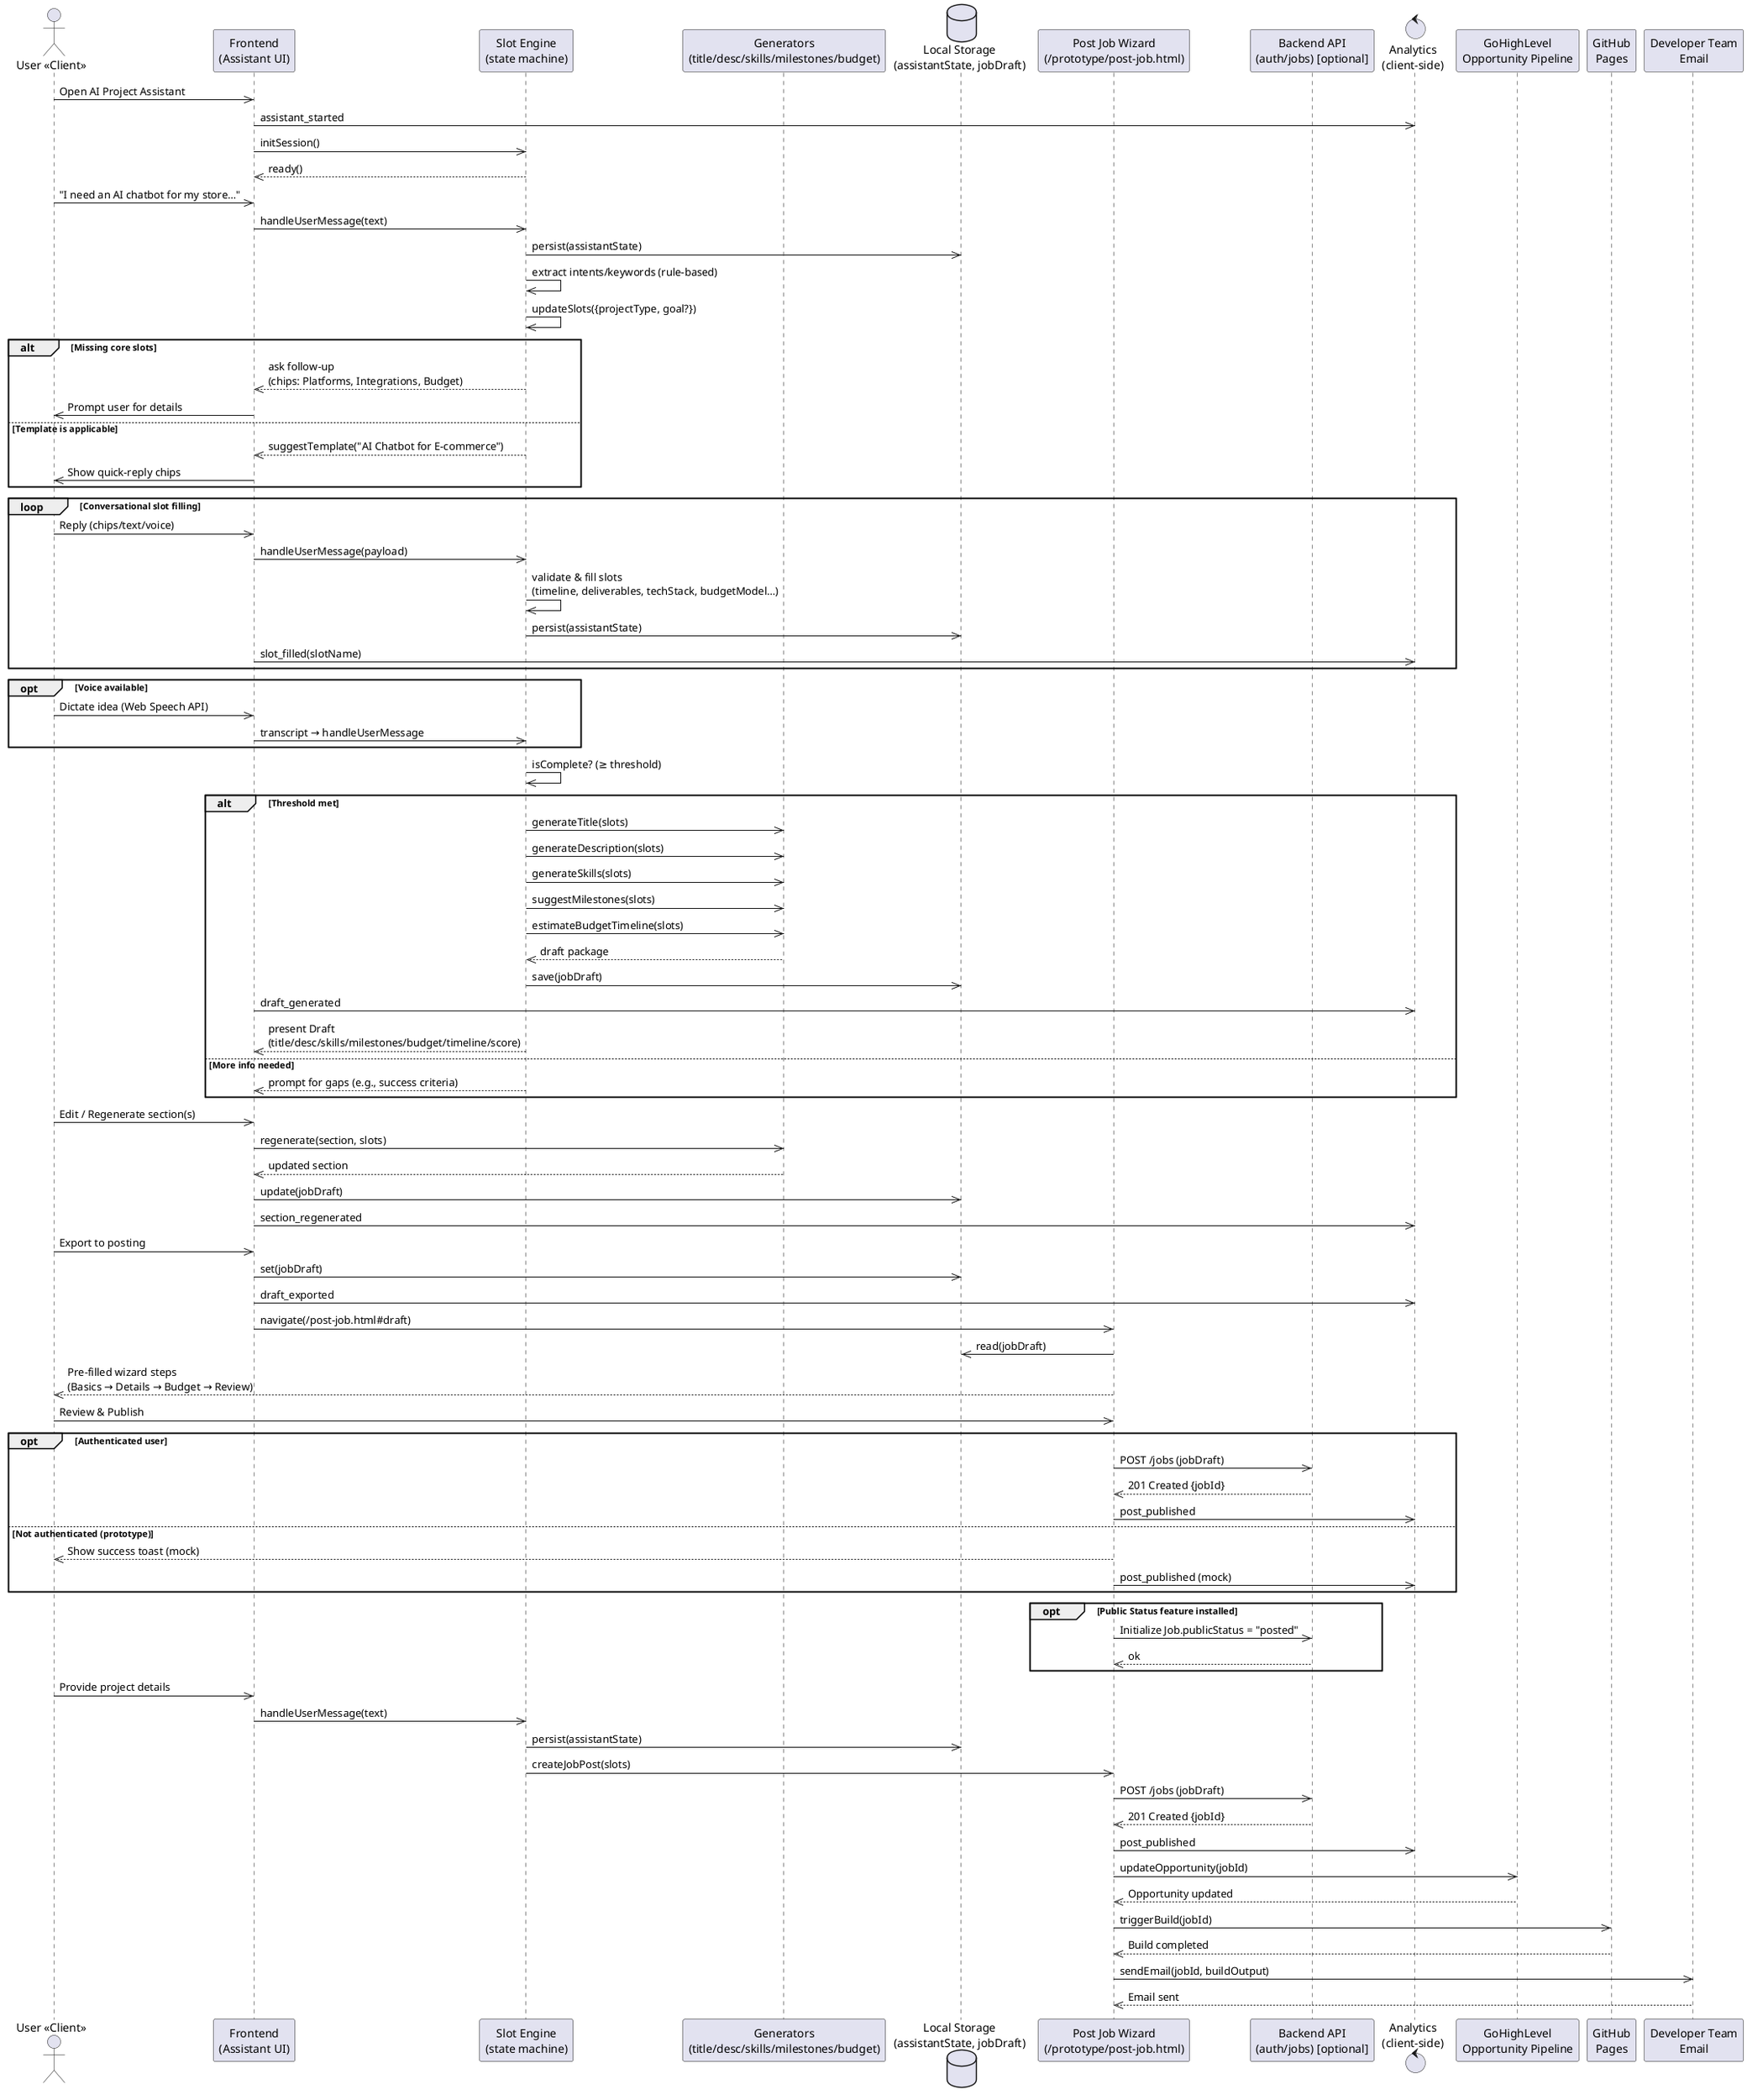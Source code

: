 @startuml
actor U as "User <<Client>>"
participant FE as "Frontend\n(Assistant UI)"
participant SE as "Slot Engine\n(state machine)"
participant GEN as "Generators\n(title/desc/skills/milestones/budget)"
database LS as "Local Storage\n(assistantState, jobDraft)"
participant PJ as "Post Job Wizard\n(/prototype/post-job.html)"
participant API as "Backend API\n(auth/jobs) [optional]"
control ANA as "Analytics\n(client-side)"
participant GHL as "GoHighLevel\nOpportunity Pipeline"
participant GH as "GitHub\nPages"
participant DEV as "Developer Team\nEmail"

' Session start
U ->> FE : Open AI Project Assistant
FE ->> ANA : assistant_started
FE ->> SE  : initSession()
SE -->> FE : ready()

' Initial idea
U ->> FE : "I need an AI chatbot for my store…"
FE ->> SE : handleUserMessage(text)
SE ->> LS : persist(assistantState)
SE ->> SE : extract intents/keywords (rule-based)
SE ->> SE : updateSlots({projectType, goal?})

alt Missing core slots
    SE -->> FE : ask follow-up\n(chips: Platforms, Integrations, Budget)
    FE ->> U   : Prompt user for details
else Template is applicable
    SE -->> FE : suggestTemplate("AI Chatbot for E‑commerce")
    FE ->> U   : Show quick-reply chips
end

' Iterative slot filling
loop Conversational slot filling
    U  ->> FE : Reply (chips/text/voice)
    FE ->> SE : handleUserMessage(payload)
    SE ->> SE : validate & fill slots\n(timeline, deliverables, techStack, budgetModel…)
    SE ->> LS : persist(assistantState)
    FE ->> ANA: slot_filled(slotName)
end

' Optional voice path
opt Voice available
    U  ->> FE : Dictate idea (Web Speech API)
    FE ->> SE : transcript → handleUserMessage
end

' Draft generation threshold
SE ->> SE : isComplete? (≥ threshold)
alt Threshold met
    SE ->> GEN : generateTitle(slots)
    SE ->> GEN : generateDescription(slots)
    SE ->> GEN : generateSkills(slots)
    SE ->> GEN : suggestMilestones(slots)
    SE ->> GEN : estimateBudgetTimeline(slots)
    GEN -->> SE: draft package
    SE ->> LS  : save(jobDraft)
    FE ->> ANA : draft_generated
    SE -->> FE : present Draft\n(title/desc/skills/milestones/budget/timeline/score)
else More info needed
    SE -->> FE : prompt for gaps (e.g., success criteria)
end

' Review & refine
U  ->> FE : Edit / Regenerate section(s)
FE ->> GEN: regenerate(section, slots)
GEN-->> FE : updated section
FE ->> LS : update(jobDraft)
FE ->> ANA: section_regenerated

' Export to Post Job wizard
U  ->> FE : Export to posting
FE ->> LS : set(jobDraft)
FE ->> ANA: draft_exported
FE ->> PJ : navigate(/post-job.html#draft)

' Wizard import & publish
PJ ->> LS : read(jobDraft)
PJ -->> U : Pre-filled wizard steps\n(Basics → Details → Budget → Review)
U  ->> PJ : Review & Publish

opt Authenticated user
    PJ ->> API : POST /jobs (jobDraft)
    API -->> PJ: 201 Created {jobId}
    PJ ->> ANA : post_published
else Not authenticated (prototype)
    PJ -->> U : Show success toast (mock)
    PJ ->> ANA : post_published (mock)
end

' Public project status (integration hook)
opt Public Status feature installed
    PJ ->> API : Initialize Job.publicStatus = "posted"
    API -->> PJ: ok
end

' Capture project details
U ->> FE : Provide project details
FE ->> SE : handleUserMessage(text)
SE ->> LS : persist(assistantState)

' Post job on site
SE ->> PJ : createJobPost(slots)
PJ ->> API : POST /jobs (jobDraft)
API -->> PJ: 201 Created {jobId}
PJ ->> ANA : post_published

' Update GoHighLevel pipeline
PJ ->> GHL : updateOpportunity(jobId)
GHL -->> PJ : Opportunity updated

' Trigger build and send to GitHub
PJ ->> GH : triggerBuild(jobId)
GH -->> PJ : Build completed

' Email output to developer team
PJ ->> DEV : sendEmail(jobId, buildOutput)
DEV -->> PJ : Email sent
@enduml 